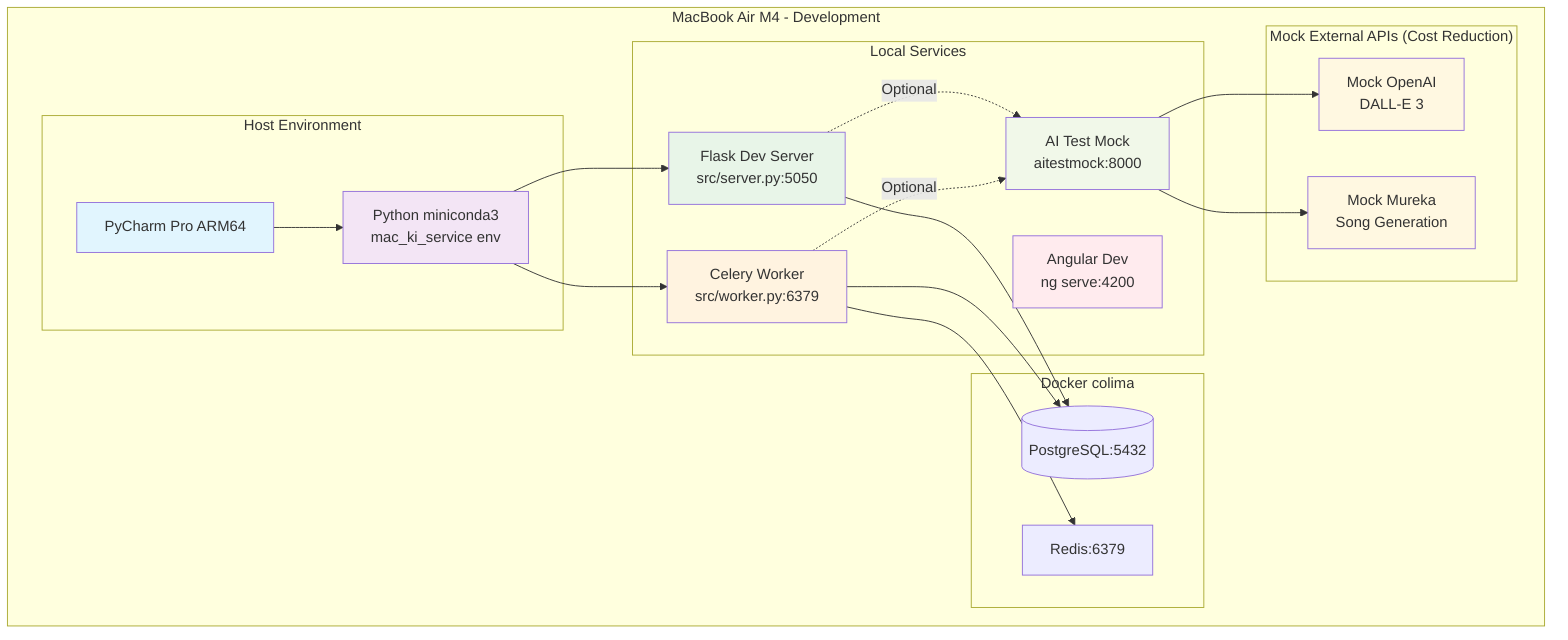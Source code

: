 graph TB
    subgraph "MacBook Air M4 - Development"
        subgraph "Host Environment"
            PYCHARM[PyCharm Pro ARM64]
            PYTHON[Python miniconda3<br/>mac_ki_service env]
        end

        subgraph "Docker colima"
            DEV_PG[(PostgreSQL:5432)]
            DEV_RD[Redis:6379]
        end

        subgraph "Local Services"
            FLASK[Flask Dev Server<br/>src/server.py:5050]
            CELERY_DEV[Celery Worker<br/>src/worker.py:6379]
            ANGULAR[Angular Dev<br/>ng serve:4200]
            MOCK[AI Test Mock<br/>aitestmock:8000]
        end

        subgraph "Mock External APIs (Cost Reduction)"
            MOCK_OPENAI[Mock OpenAI<br/>DALL-E 3]
            MOCK_MUREKA[Mock Mureka<br/>Song Generation]
        end
    end

    PYCHARM --> PYTHON
    PYTHON --> FLASK
    PYTHON --> CELERY_DEV
    FLASK --> DEV_PG
    CELERY_DEV --> DEV_PG
    CELERY_DEV --> DEV_RD

    FLASK -.->|Optional| MOCK
    CELERY_DEV -.->|Optional| MOCK
    MOCK --> MOCK_OPENAI
    MOCK --> MOCK_MUREKA

    style PYCHARM fill:#e1f5fe
    style PYTHON fill:#f3e5f5
    style FLASK fill:#e8f5e8
    style CELERY_DEV fill:#fff3e0
    style ANGULAR fill:#ffebee
    style MOCK fill:#f1f8e9
    style MOCK_OPENAI fill:#fff8e1
    style MOCK_MUREKA fill:#fff8e1